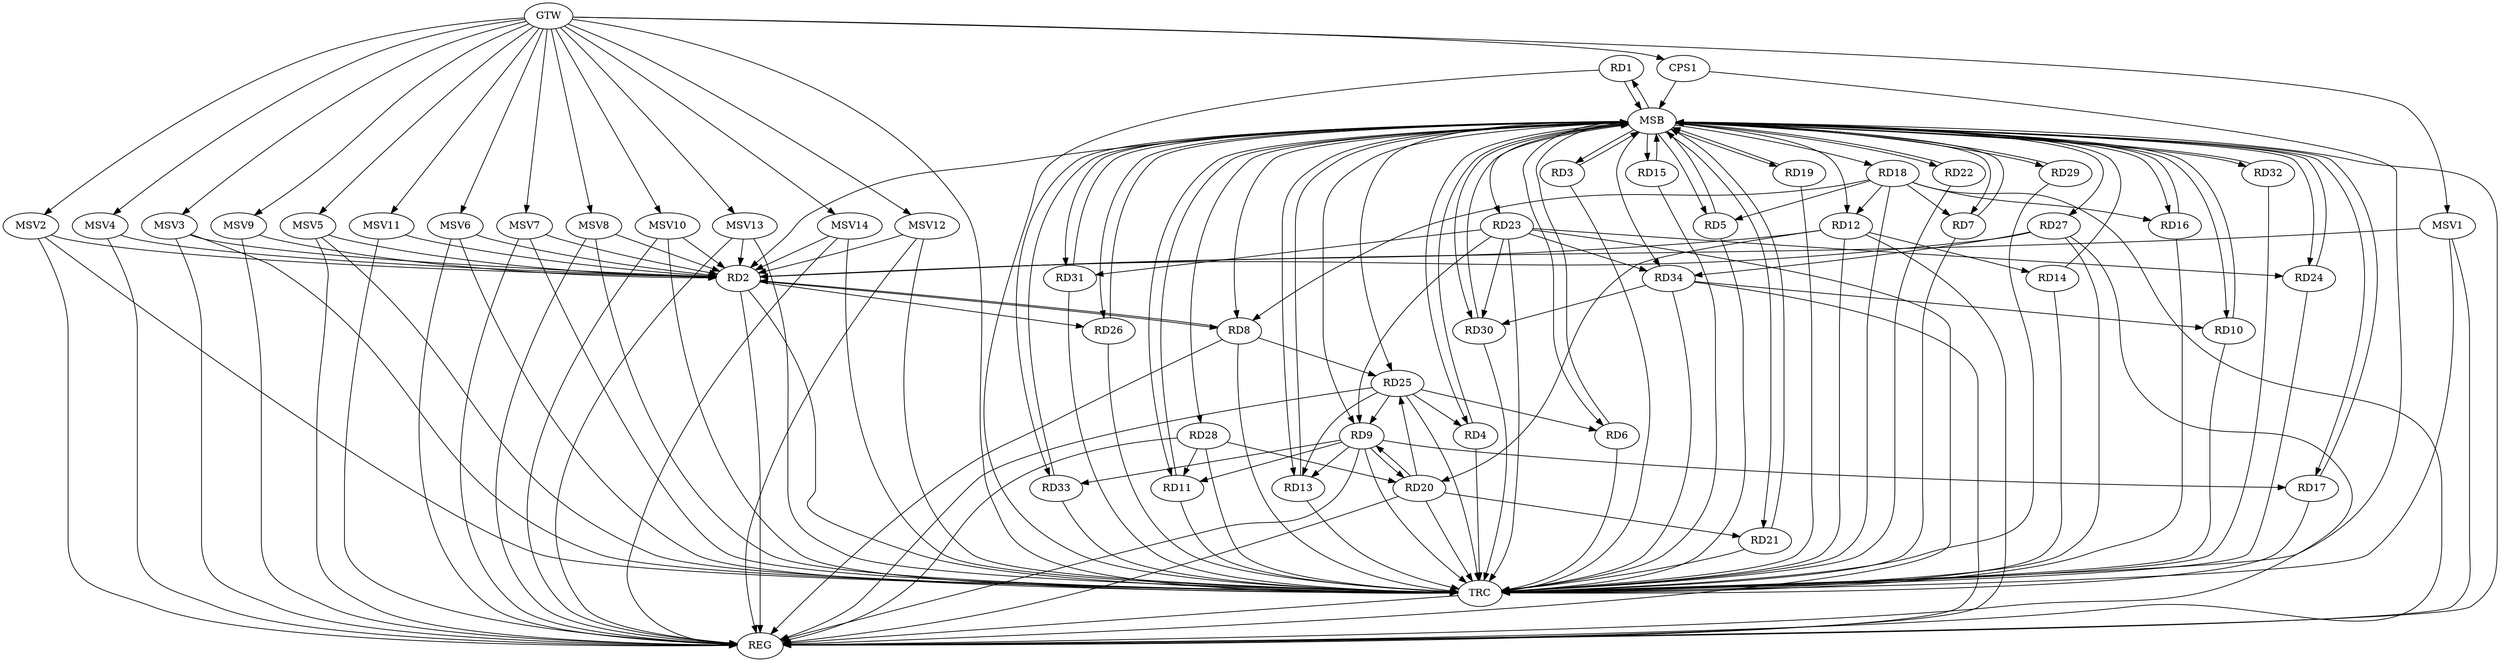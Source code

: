 strict digraph G {
  RD1 [ label="RD1" ];
  RD2 [ label="RD2" ];
  RD3 [ label="RD3" ];
  RD4 [ label="RD4" ];
  RD5 [ label="RD5" ];
  RD6 [ label="RD6" ];
  RD7 [ label="RD7" ];
  RD8 [ label="RD8" ];
  RD9 [ label="RD9" ];
  RD10 [ label="RD10" ];
  RD11 [ label="RD11" ];
  RD12 [ label="RD12" ];
  RD13 [ label="RD13" ];
  RD14 [ label="RD14" ];
  RD15 [ label="RD15" ];
  RD16 [ label="RD16" ];
  RD17 [ label="RD17" ];
  RD18 [ label="RD18" ];
  RD19 [ label="RD19" ];
  RD20 [ label="RD20" ];
  RD21 [ label="RD21" ];
  RD22 [ label="RD22" ];
  RD23 [ label="RD23" ];
  RD24 [ label="RD24" ];
  RD25 [ label="RD25" ];
  RD26 [ label="RD26" ];
  RD27 [ label="RD27" ];
  RD28 [ label="RD28" ];
  RD29 [ label="RD29" ];
  RD30 [ label="RD30" ];
  RD31 [ label="RD31" ];
  RD32 [ label="RD32" ];
  RD33 [ label="RD33" ];
  RD34 [ label="RD34" ];
  CPS1 [ label="CPS1" ];
  GTW [ label="GTW" ];
  REG [ label="REG" ];
  MSB [ label="MSB" ];
  TRC [ label="TRC" ];
  MSV1 [ label="MSV1" ];
  MSV2 [ label="MSV2" ];
  MSV3 [ label="MSV3" ];
  MSV4 [ label="MSV4" ];
  MSV5 [ label="MSV5" ];
  MSV6 [ label="MSV6" ];
  MSV7 [ label="MSV7" ];
  MSV8 [ label="MSV8" ];
  MSV9 [ label="MSV9" ];
  MSV10 [ label="MSV10" ];
  MSV11 [ label="MSV11" ];
  MSV12 [ label="MSV12" ];
  MSV13 [ label="MSV13" ];
  MSV14 [ label="MSV14" ];
  RD2 -> RD8;
  RD8 -> RD2;
  RD12 -> RD2;
  RD2 -> RD26;
  RD27 -> RD2;
  RD25 -> RD4;
  RD18 -> RD5;
  RD25 -> RD6;
  RD18 -> RD7;
  RD18 -> RD8;
  RD8 -> RD25;
  RD9 -> RD11;
  RD9 -> RD13;
  RD9 -> RD17;
  RD9 -> RD20;
  RD20 -> RD9;
  RD23 -> RD9;
  RD25 -> RD9;
  RD9 -> RD33;
  RD34 -> RD10;
  RD28 -> RD11;
  RD12 -> RD14;
  RD18 -> RD12;
  RD12 -> RD20;
  RD25 -> RD13;
  RD18 -> RD16;
  RD20 -> RD21;
  RD20 -> RD25;
  RD28 -> RD20;
  RD23 -> RD24;
  RD23 -> RD30;
  RD23 -> RD31;
  RD23 -> RD34;
  RD27 -> RD34;
  RD34 -> RD30;
  GTW -> CPS1;
  RD2 -> REG;
  RD8 -> REG;
  RD9 -> REG;
  RD12 -> REG;
  RD18 -> REG;
  RD20 -> REG;
  RD23 -> REG;
  RD25 -> REG;
  RD27 -> REG;
  RD28 -> REG;
  RD34 -> REG;
  RD1 -> MSB;
  MSB -> RD11;
  MSB -> RD15;
  MSB -> RD27;
  MSB -> REG;
  RD3 -> MSB;
  MSB -> RD24;
  MSB -> RD26;
  MSB -> RD33;
  RD4 -> MSB;
  MSB -> RD7;
  MSB -> RD13;
  MSB -> RD16;
  MSB -> RD22;
  MSB -> RD30;
  RD5 -> MSB;
  MSB -> RD17;
  MSB -> RD25;
  RD6 -> MSB;
  MSB -> RD21;
  RD7 -> MSB;
  MSB -> RD19;
  RD10 -> MSB;
  MSB -> RD8;
  MSB -> RD9;
  MSB -> RD32;
  RD11 -> MSB;
  MSB -> RD1;
  MSB -> RD23;
  MSB -> RD34;
  RD13 -> MSB;
  MSB -> RD2;
  MSB -> RD5;
  MSB -> RD29;
  RD14 -> MSB;
  MSB -> RD10;
  RD15 -> MSB;
  RD16 -> MSB;
  MSB -> RD4;
  RD17 -> MSB;
  RD19 -> MSB;
  MSB -> RD12;
  MSB -> RD18;
  MSB -> RD28;
  RD21 -> MSB;
  MSB -> RD6;
  RD22 -> MSB;
  RD24 -> MSB;
  MSB -> RD3;
  RD26 -> MSB;
  MSB -> RD31;
  RD29 -> MSB;
  RD30 -> MSB;
  RD31 -> MSB;
  RD32 -> MSB;
  RD33 -> MSB;
  CPS1 -> MSB;
  RD1 -> TRC;
  RD2 -> TRC;
  RD3 -> TRC;
  RD4 -> TRC;
  RD5 -> TRC;
  RD6 -> TRC;
  RD7 -> TRC;
  RD8 -> TRC;
  RD9 -> TRC;
  RD10 -> TRC;
  RD11 -> TRC;
  RD12 -> TRC;
  RD13 -> TRC;
  RD14 -> TRC;
  RD15 -> TRC;
  RD16 -> TRC;
  RD17 -> TRC;
  RD18 -> TRC;
  RD19 -> TRC;
  RD20 -> TRC;
  RD21 -> TRC;
  RD22 -> TRC;
  RD23 -> TRC;
  RD24 -> TRC;
  RD25 -> TRC;
  RD26 -> TRC;
  RD27 -> TRC;
  RD28 -> TRC;
  RD29 -> TRC;
  RD30 -> TRC;
  RD31 -> TRC;
  RD32 -> TRC;
  RD33 -> TRC;
  RD34 -> TRC;
  CPS1 -> TRC;
  GTW -> TRC;
  TRC -> REG;
  MSV1 -> RD2;
  MSV2 -> RD2;
  MSV3 -> RD2;
  GTW -> MSV1;
  MSV1 -> REG;
  MSV1 -> TRC;
  GTW -> MSV2;
  MSV2 -> REG;
  MSV2 -> TRC;
  GTW -> MSV3;
  MSV3 -> REG;
  MSV3 -> TRC;
  MSV4 -> RD2;
  MSV5 -> RD2;
  MSV6 -> RD2;
  MSV7 -> RD2;
  MSV8 -> RD2;
  GTW -> MSV4;
  MSV4 -> REG;
  GTW -> MSV5;
  MSV5 -> REG;
  MSV5 -> TRC;
  GTW -> MSV6;
  MSV6 -> REG;
  MSV6 -> TRC;
  GTW -> MSV7;
  MSV7 -> REG;
  MSV7 -> TRC;
  GTW -> MSV8;
  MSV8 -> REG;
  MSV8 -> TRC;
  MSV9 -> RD2;
  MSV10 -> RD2;
  MSV11 -> RD2;
  MSV12 -> RD2;
  GTW -> MSV9;
  MSV9 -> REG;
  GTW -> MSV10;
  MSV10 -> REG;
  MSV10 -> TRC;
  GTW -> MSV11;
  MSV11 -> REG;
  GTW -> MSV12;
  MSV12 -> REG;
  MSV12 -> TRC;
  MSV13 -> RD2;
  MSV14 -> RD2;
  GTW -> MSV13;
  MSV13 -> REG;
  MSV13 -> TRC;
  GTW -> MSV14;
  MSV14 -> REG;
  MSV14 -> TRC;
}

